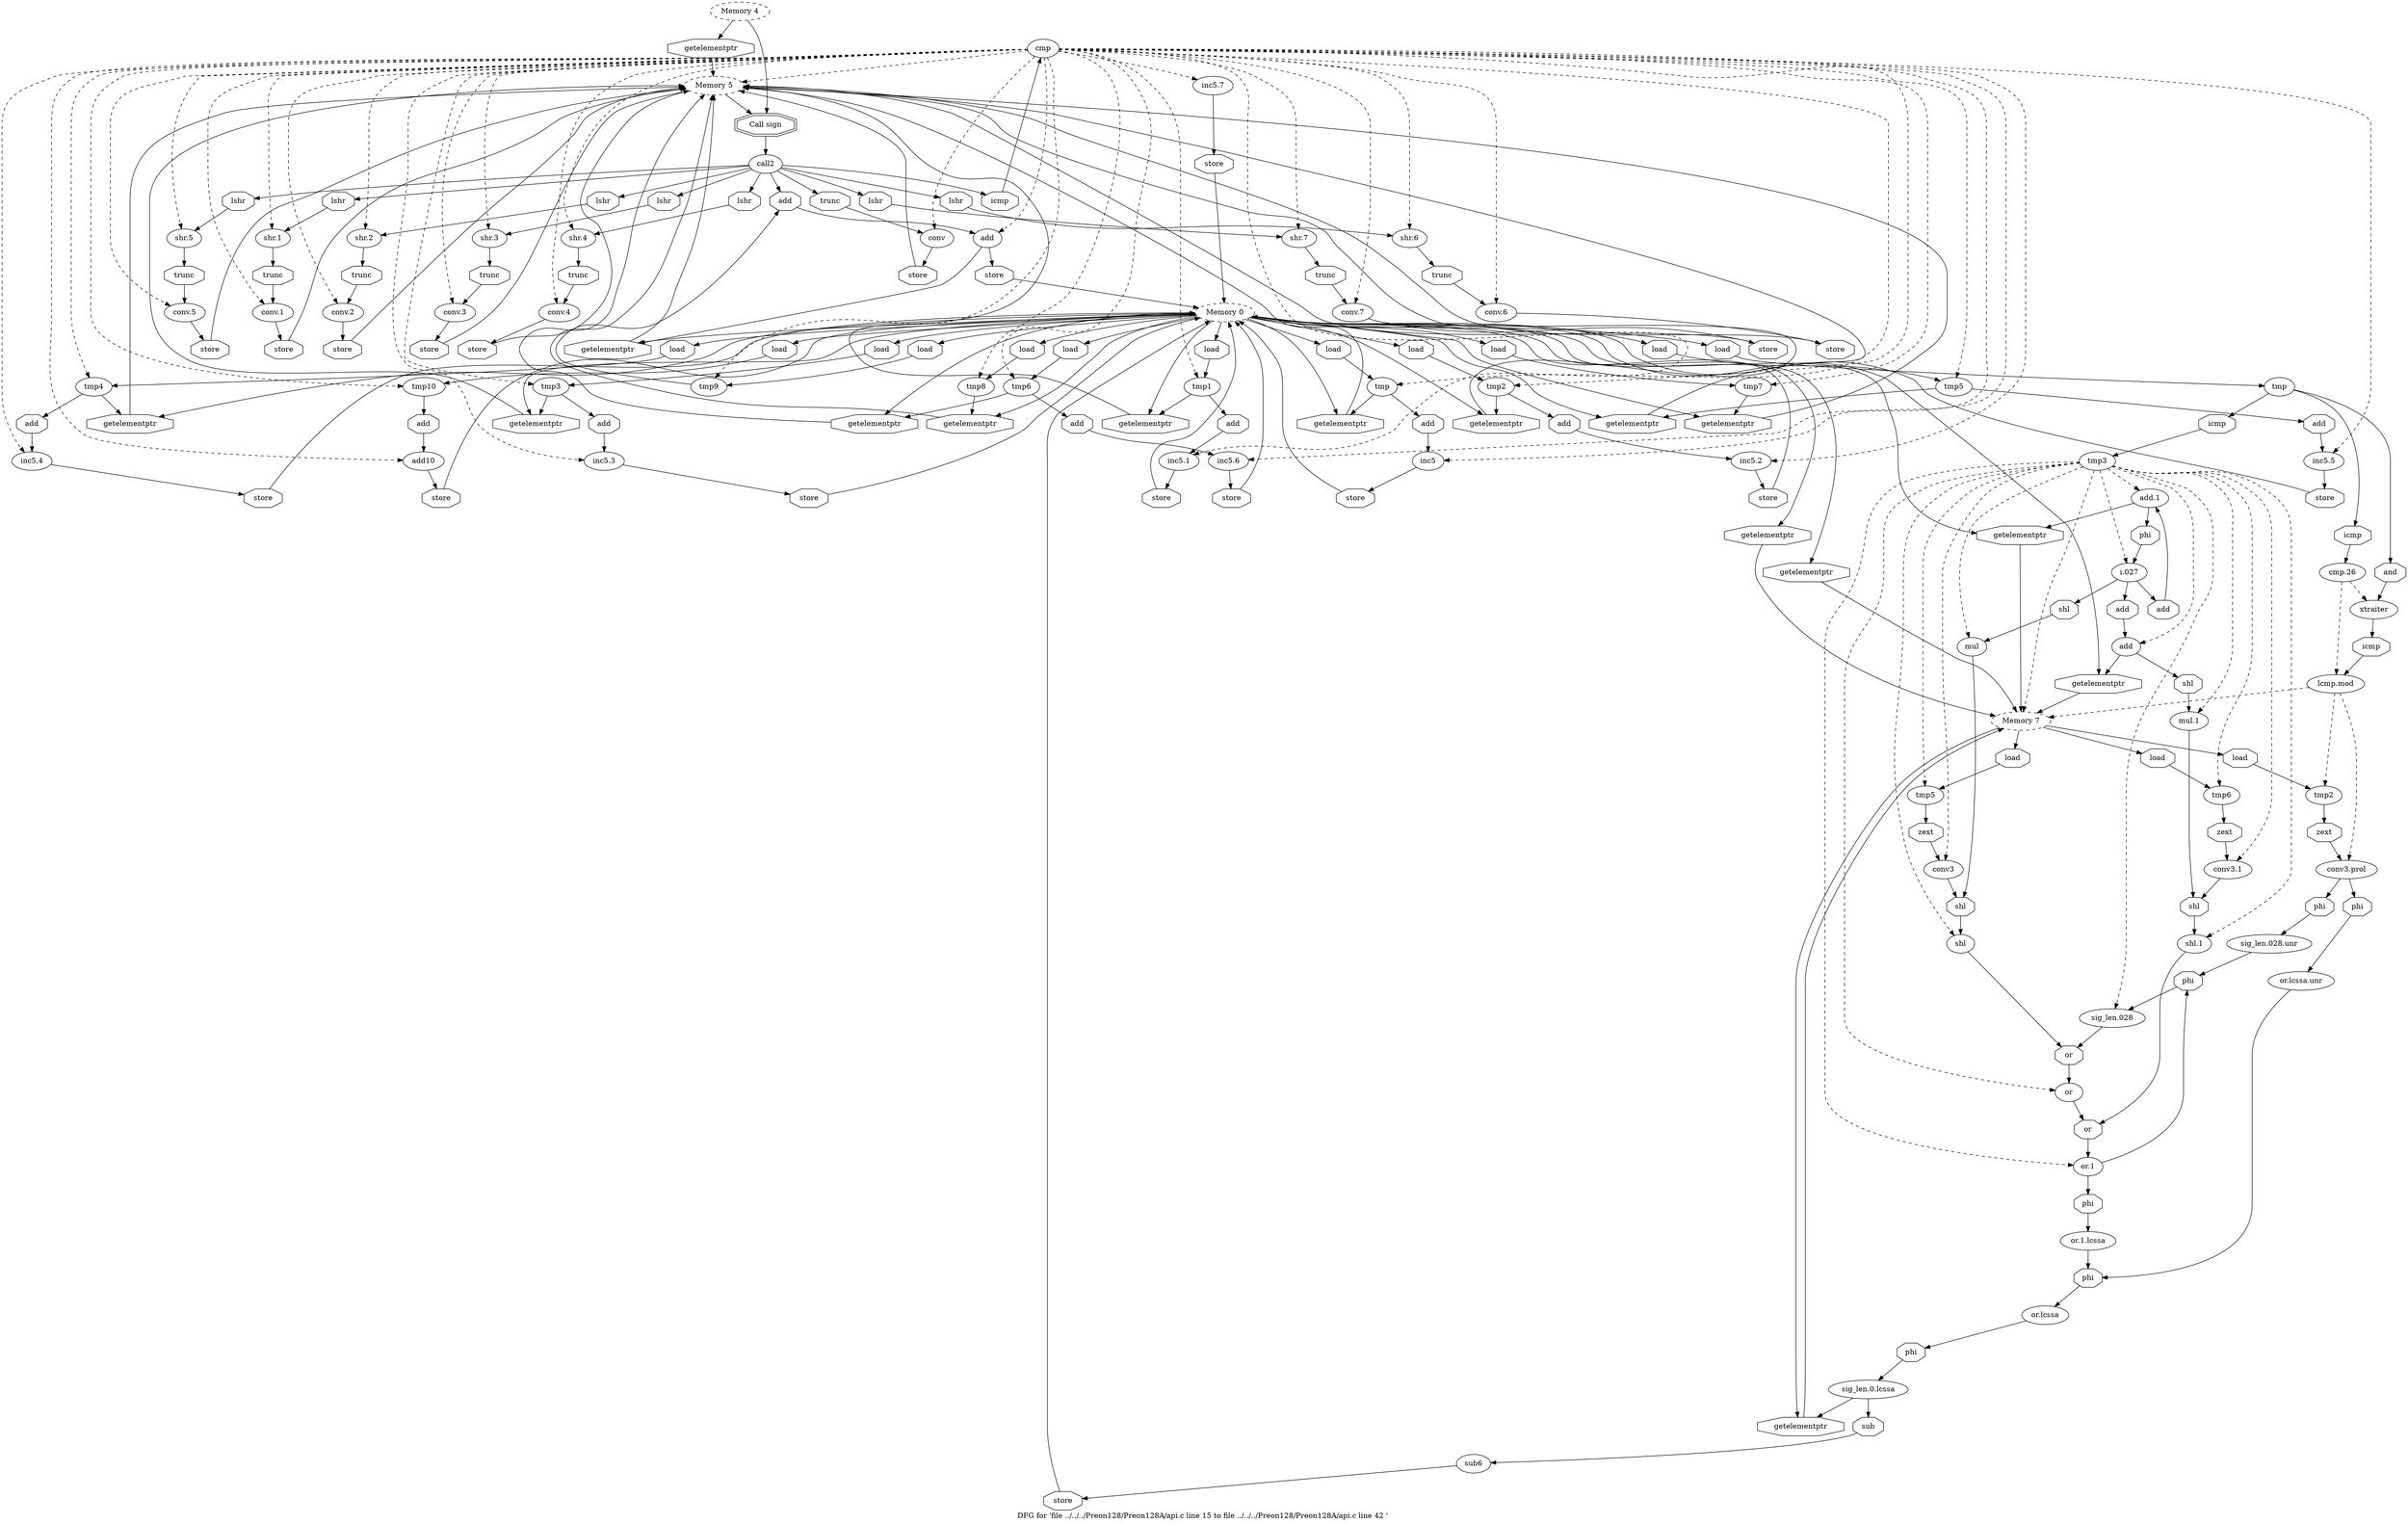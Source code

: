 digraph "DFG for 'file ../../../Preon128/Preon128A/api.c line 15 to file ../../../Preon128/Preon128A/api.c line 42 '  "{
label="DFG for 'file ../../../Preon128/Preon128A/api.c line 15 to file ../../../Preon128/Preon128A/api.c line 42 ' ";
node_1666[shape=ellipse,style=solid,label="cmp"]
node_1661[shape=ellipse,style=dashed,label="Memory 5"]
"node_1666"->"node_1661" [style=dashed]
node_1706[shape=ellipse,style=solid,label="inc5.3"]
"node_1666"->"node_1706" [style=dashed]
node_1765[shape=ellipse,style=solid,label="add10"]
"node_1666"->"node_1765" [style=dashed]
node_1757[shape=ellipse,style=solid,label="tmp9"]
"node_1666"->"node_1757" [style=dashed]
node_1690[shape=ellipse,style=solid,label="conv.2"]
"node_1666"->"node_1690" [style=dashed]
node_1694[shape=ellipse,style=solid,label="inc5.2"]
"node_1666"->"node_1694" [style=dashed]
node_1759[shape=ellipse,style=solid,label="add"]
"node_1666"->"node_1759" [style=dashed]
node_1750[shape=ellipse,style=solid,label="inc5.7"]
"node_1666"->"node_1750" [style=dashed]
node_1677[shape=ellipse,style=solid,label="shr.1"]
"node_1666"->"node_1677" [style=dashed]
node_1699[shape=ellipse,style=solid,label="shr.3"]
"node_1666"->"node_1699" [style=dashed]
node_1722[shape=ellipse,style=solid,label="shr.5"]
"node_1666"->"node_1722" [style=dashed]
node_1688[shape=ellipse,style=solid,label="shr.2"]
"node_1666"->"node_1688" [style=dashed]
node_1724[shape=ellipse,style=solid,label="conv.5"]
"node_1666"->"node_1724" [style=dashed]
node_1726[shape=ellipse,style=solid,label="tmp5"]
"node_1666"->"node_1726" [style=dashed]
node_1728[shape=ellipse,style=solid,label="inc5.5"]
"node_1666"->"node_1728" [style=dashed]
node_1717[shape=ellipse,style=solid,label="inc5.4"]
"node_1666"->"node_1717" [style=dashed]
node_1715[shape=ellipse,style=solid,label="tmp4"]
"node_1666"->"node_1715" [style=dashed]
node_1744[shape=ellipse,style=solid,label="shr.7"]
"node_1666"->"node_1744" [style=dashed]
node_1746[shape=ellipse,style=solid,label="conv.7"]
"node_1666"->"node_1746" [style=dashed]
node_1735[shape=ellipse,style=solid,label="conv.6"]
"node_1666"->"node_1735" [style=dashed]
node_1701[shape=ellipse,style=solid,label="conv.3"]
"node_1666"->"node_1701" [style=dashed]
node_1681[shape=ellipse,style=solid,label="tmp1"]
"node_1666"->"node_1681" [style=dashed]
node_1683[shape=ellipse,style=solid,label="inc5.1"]
"node_1666"->"node_1683" [style=dashed]
node_1739[shape=ellipse,style=solid,label="inc5.6"]
"node_1666"->"node_1739" [style=dashed]
node_1748[shape=ellipse,style=solid,label="tmp7"]
"node_1666"->"node_1748" [style=dashed]
node_1672[shape=ellipse,style=solid,label="inc5"]
"node_1666"->"node_1672" [style=dashed]
node_1737[shape=ellipse,style=solid,label="tmp6"]
"node_1666"->"node_1737" [style=dashed]
node_1711[shape=ellipse,style=solid,label="shr.4"]
"node_1666"->"node_1711" [style=dashed]
node_1713[shape=ellipse,style=solid,label="conv.4"]
"node_1666"->"node_1713" [style=dashed]
node_1763[shape=ellipse,style=solid,label="tmp10"]
"node_1666"->"node_1763" [style=dashed]
node_1679[shape=ellipse,style=solid,label="conv.1"]
"node_1666"->"node_1679" [style=dashed]
node_1670[shape=ellipse,style=solid,label="tmp"]
"node_1666"->"node_1670" [style=dashed]
node_1704[shape=ellipse,style=solid,label="tmp3"]
"node_1666"->"node_1704" [style=dashed]
node_1754[shape=ellipse,style=solid,label="tmp8"]
"node_1666"->"node_1754" [style=dashed]
node_1733[shape=ellipse,style=solid,label="shr.6"]
"node_1666"->"node_1733" [style=dashed]
node_1692[shape=ellipse,style=solid,label="tmp2"]
"node_1666"->"node_1692" [style=dashed]
node_1668[shape=ellipse,style=solid,label="conv"]
"node_1666"->"node_1668" [style=dashed]
node_1665[shape=doubleoctagon,style=solid,label="Call sign"]
node_1664[shape=ellipse,style=solid,label="call2"]
"node_1665"->"node_1664"
node_1689[shape=octagon,style=solid,label="lshr"]
"node_1664"->"node_1689"
node_1678[shape=octagon,style=solid,label="lshr"]
"node_1664"->"node_1678"
node_1723[shape=octagon,style=solid,label="lshr"]
"node_1664"->"node_1723"
node_1760[shape=octagon,style=solid,label="add"]
"node_1664"->"node_1760"
node_1700[shape=octagon,style=solid,label="lshr"]
"node_1664"->"node_1700"
node_1712[shape=octagon,style=solid,label="lshr"]
"node_1664"->"node_1712"
node_1745[shape=octagon,style=solid,label="lshr"]
"node_1664"->"node_1745"
node_1734[shape=octagon,style=solid,label="lshr"]
"node_1664"->"node_1734"
node_1667[shape=octagon,style=solid,label="icmp"]
"node_1664"->"node_1667"
node_1669[shape=octagon,style=solid,label="trunc"]
"node_1664"->"node_1669"
node_1663[shape=ellipse,style=dashed,label="Memory 4"]
"node_1663"->"node_1665"
node_1662[shape=octagon,style=solid,label="getelementptr"]
"node_1663"->"node_1662"
"node_1662"->"node_1661"
"node_1661"->"node_1665"
node_1660[shape=ellipse,style=dashed,label="Memory 0"]
node_1764[shape=octagon,style=solid,label="load"]
"node_1660"->"node_1764"
node_1756[shape=octagon,style=solid,label="getelementptr"]
"node_1660"->"node_1756"
node_1758[shape=octagon,style=solid,label="load"]
"node_1660"->"node_1758"
node_1823[shape=octagon,style=solid,label="getelementptr"]
"node_1660"->"node_1823"
node_1720[shape=octagon,style=solid,label="getelementptr"]
"node_1660"->"node_1720"
node_1682[shape=octagon,style=solid,label="load"]
"node_1660"->"node_1682"
node_1697[shape=octagon,style=solid,label="getelementptr"]
"node_1660"->"node_1697"
node_1727[shape=octagon,style=solid,label="load"]
"node_1660"->"node_1727"
node_1752[shape=octagon,style=solid,label="getelementptr"]
"node_1660"->"node_1752"
node_1742[shape=octagon,style=solid,label="getelementptr"]
"node_1660"->"node_1742"
node_1797[shape=octagon,style=solid,label="getelementptr"]
"node_1660"->"node_1797"
node_1709[shape=octagon,style=solid,label="getelementptr"]
"node_1660"->"node_1709"
node_1716[shape=octagon,style=solid,label="load"]
"node_1660"->"node_1716"
node_1705[shape=octagon,style=solid,label="load"]
"node_1660"->"node_1705"
node_1675[shape=octagon,style=solid,label="getelementptr"]
"node_1660"->"node_1675"
node_1693[shape=octagon,style=solid,label="load"]
"node_1660"->"node_1693"
node_1776[shape=octagon,style=solid,label="getelementptr"]
"node_1660"->"node_1776"
node_1738[shape=octagon,style=solid,label="load"]
"node_1660"->"node_1738"
node_1749[shape=octagon,style=solid,label="load"]
"node_1660"->"node_1749"
node_1731[shape=octagon,style=solid,label="getelementptr"]
"node_1660"->"node_1731"
node_1814[shape=octagon,style=solid,label="getelementptr"]
"node_1660"->"node_1814"
node_1671[shape=octagon,style=solid,label="load"]
"node_1660"->"node_1671"
node_1762[shape=octagon,style=solid,label="getelementptr"]
"node_1660"->"node_1762"
node_1768[shape=octagon,style=solid,label="load"]
"node_1660"->"node_1768"
node_1686[shape=octagon,style=solid,label="getelementptr"]
"node_1660"->"node_1686"
node_1755[shape=octagon,style=solid,label="load"]
"node_1660"->"node_1755"
node_1740[shape=octagon,style=solid,label="add"]
"node_1740"->"node_1739"
node_1741[shape=octagon,style=solid,label="store"]
"node_1741"->"node_1660"
node_1708[shape=octagon,style=solid,label="store"]
"node_1706"->"node_1708"
"node_1689"->"node_1688"
"node_1678"->"node_1677"
"node_1764"->"node_1763"
node_1703[shape=octagon,style=solid,label="store"]
"node_1765"->"node_1703"
"node_1756"->"node_1661"
"node_1757"->"node_1760"
node_1778[shape=octagon,style=solid,label="load"]
node_1777[shape=ellipse,style=solid,label="tmp2"]
"node_1778"->"node_1777"
node_1779[shape=ellipse,style=solid,label="conv3.prol"]
node_1782[shape=octagon,style=solid,label="phi"]
"node_1779"->"node_1782"
node_1784[shape=octagon,style=solid,label="phi"]
"node_1779"->"node_1784"
node_1780[shape=octagon,style=solid,label="zext"]
"node_1780"->"node_1779"
node_1687[shape=octagon,style=solid,label="store"]
"node_1687"->"node_1661"
node_1770[shape=octagon,style=solid,label="icmp"]
node_1769[shape=ellipse,style=solid,label="cmp.26"]
"node_1770"->"node_1769"
node_1771[shape=ellipse,style=solid,label="xtraiter"]
node_1774[shape=octagon,style=solid,label="icmp"]
"node_1771"->"node_1774"
node_1825[shape=octagon,style=solid,label="sub"]
node_1824[shape=ellipse,style=solid,label="sub6"]
"node_1825"->"node_1824"
node_1826[shape=octagon,style=solid,label="store"]
"node_1826"->"node_1660"
node_1827[shape=octagon,style=solid,label="getelementptr"]
node_1775[shape=ellipse,style=dashed,label="Memory 7"]
"node_1827"->"node_1775"
node_1691[shape=octagon,style=solid,label="trunc"]
"node_1691"->"node_1690"
"node_1708"->"node_1660"
node_1799[shape=octagon,style=solid,label="add"]
node_1798[shape=ellipse,style=solid,label="add.1"]
"node_1799"->"node_1798"
node_1800[shape=ellipse,style=solid,label="i.027"]
"node_1800"->"node_1799"
node_1805[shape=octagon,style=solid,label="add"]
"node_1800"->"node_1805"
node_1816[shape=octagon,style=solid,label="shl"]
"node_1800"->"node_1816"
node_1801[shape=octagon,style=solid,label="phi"]
"node_1801"->"node_1800"
node_1698[shape=octagon,style=solid,label="store"]
"node_1690"->"node_1698"
node_1696[shape=octagon,style=solid,label="store"]
"node_1694"->"node_1696"
"node_1758"->"node_1757"
node_1761[shape=octagon,style=solid,label="store"]
"node_1759"->"node_1761"
"node_1759"->"node_1762"
node_1821[shape=ellipse,style=solid,label="sig_len.0.lcssa"]
"node_1821"->"node_1825"
"node_1821"->"node_1827"
node_1822[shape=octagon,style=solid,label="phi"]
"node_1822"->"node_1821"
"node_1823"->"node_1775"
"node_1824"->"node_1826"
node_1718[shape=octagon,style=solid,label="add"]
"node_1718"->"node_1717"
node_1719[shape=octagon,style=solid,label="store"]
"node_1719"->"node_1660"
node_1773[shape=ellipse,style=solid,label="lcmp.mod"]
"node_1774"->"node_1773"
"node_1775"->"node_1778"
"node_1775"->"node_1827"
node_1796[shape=octagon,style=solid,label="load"]
"node_1775"->"node_1796"
node_1813[shape=octagon,style=solid,label="load"]
"node_1775"->"node_1813"
node_1781[shape=ellipse,style=solid,label="or.lcssa.unr"]
node_1820[shape=octagon,style=solid,label="phi"]
"node_1781"->"node_1820"
"node_1782"->"node_1781"
node_1783[shape=ellipse,style=solid,label="sig_len.028.unr"]
node_1818[shape=octagon,style=solid,label="phi"]
"node_1783"->"node_1818"
node_1751[shape=octagon,style=solid,label="store"]
"node_1750"->"node_1751"
"node_1751"->"node_1660"
node_1685[shape=octagon,style=solid,label="store"]
"node_1685"->"node_1660"
node_1793[shape=ellipse,style=solid,label="conv3.1"]
node_1792[shape=octagon,style=solid,label="shl"]
"node_1793"->"node_1792"
node_1794[shape=octagon,style=solid,label="zext"]
"node_1794"->"node_1793"
node_1795[shape=ellipse,style=solid,label="tmp6"]
"node_1795"->"node_1794"
node_1766[shape=octagon,style=solid,label="add"]
"node_1766"->"node_1765"
node_1767[shape=ellipse,style=solid,label="tmp"]
"node_1767"->"node_1770"
node_1786[shape=octagon,style=solid,label="icmp"]
"node_1767"->"node_1786"
node_1772[shape=octagon,style=solid,label="and"]
"node_1767"->"node_1772"
node_1680[shape=octagon,style=solid,label="trunc"]
"node_1677"->"node_1680"
"node_1720"->"node_1661"
node_1721[shape=octagon,style=solid,label="store"]
"node_1721"->"node_1661"
node_1702[shape=octagon,style=solid,label="trunc"]
"node_1699"->"node_1702"
node_1725[shape=octagon,style=solid,label="trunc"]
"node_1722"->"node_1725"
"node_1723"->"node_1722"
"node_1760"->"node_1759"
"node_1761"->"node_1660"
"node_1688"->"node_1691"
node_1732[shape=octagon,style=solid,label="store"]
"node_1724"->"node_1732"
"node_1725"->"node_1724"
"node_1682"->"node_1681"
"node_1697"->"node_1661"
node_1729[shape=octagon,style=solid,label="add"]
"node_1726"->"node_1729"
"node_1726"->"node_1731"
"node_1727"->"node_1726"
"node_1752"->"node_1661"
node_1753[shape=octagon,style=solid,label="store"]
"node_1753"->"node_1661"
"node_1696"->"node_1660"
"node_1700"->"node_1699"
"node_1742"->"node_1661"
node_1743[shape=octagon,style=solid,label="store"]
"node_1743"->"node_1661"
node_1730[shape=octagon,style=solid,label="store"]
"node_1728"->"node_1730"
"node_1729"->"node_1728"
"node_1796"->"node_1795"
"node_1797"->"node_1775"
"node_1798"->"node_1801"
"node_1798"->"node_1797"
"node_1680"->"node_1679"
"node_1784"->"node_1783"
node_1785[shape=ellipse,style=solid,label="tmp3"]
"node_1785"->"node_1800" [style=dashed]
"node_1785"->"node_1775" [style=dashed]
"node_1785"->"node_1793" [style=dashed]
"node_1785"->"node_1795" [style=dashed]
"node_1785"->"node_1798" [style=dashed]
node_1806[shape=ellipse,style=solid,label="or"]
"node_1785"->"node_1806" [style=dashed]
node_1808[shape=ellipse,style=solid,label="shl"]
"node_1785"->"node_1808" [style=dashed]
node_1810[shape=ellipse,style=solid,label="conv3"]
"node_1785"->"node_1810" [style=dashed]
node_1789[shape=ellipse,style=solid,label="or.1"]
"node_1785"->"node_1789" [style=dashed]
node_1791[shape=ellipse,style=solid,label="shl.1"]
"node_1785"->"node_1791" [style=dashed]
node_1802[shape=ellipse,style=solid,label="mul.1"]
"node_1785"->"node_1802" [style=dashed]
node_1804[shape=ellipse,style=solid,label="add"]
"node_1785"->"node_1804" [style=dashed]
node_1815[shape=ellipse,style=solid,label="mul"]
"node_1785"->"node_1815" [style=dashed]
node_1817[shape=ellipse,style=solid,label="sig_len.028"]
"node_1785"->"node_1817" [style=dashed]
node_1812[shape=ellipse,style=solid,label="tmp5"]
"node_1785"->"node_1812" [style=dashed]
"node_1786"->"node_1785"
node_1707[shape=octagon,style=solid,label="add"]
"node_1707"->"node_1706"
"node_1709"->"node_1661"
"node_1716"->"node_1715"
"node_1717"->"node_1719"
"node_1805"->"node_1804"
node_1790[shape=octagon,style=solid,label="or"]
"node_1806"->"node_1790"
node_1807[shape=octagon,style=solid,label="or"]
"node_1807"->"node_1806"
"node_1705"->"node_1704"
"node_1808"->"node_1807"
node_1809[shape=octagon,style=solid,label="shl"]
"node_1809"->"node_1808"
"node_1810"->"node_1809"
node_1714[shape=octagon,style=solid,label="trunc"]
"node_1714"->"node_1713"
"node_1715"->"node_1718"
"node_1715"->"node_1720"
"node_1675"->"node_1661"
"node_1712"->"node_1711"
node_1747[shape=octagon,style=solid,label="trunc"]
"node_1744"->"node_1747"
"node_1745"->"node_1744"
"node_1746"->"node_1753"
"node_1747"->"node_1746"
"node_1693"->"node_1692"
"node_1776"->"node_1775"
"node_1777"->"node_1780"
node_1787[shape=ellipse,style=solid,label="or.1.lcssa"]
"node_1787"->"node_1820"
node_1788[shape=octagon,style=solid,label="phi"]
"node_1788"->"node_1787"
"node_1789"->"node_1788"
"node_1789"->"node_1818"
"node_1703"->"node_1660"
"node_1734"->"node_1733"
"node_1735"->"node_1743"
"node_1790"->"node_1789"
"node_1791"->"node_1790"
"node_1792"->"node_1791"
node_1710[shape=octagon,style=solid,label="store"]
"node_1710"->"node_1661"
"node_1701"->"node_1710"
node_1684[shape=octagon,style=solid,label="add"]
"node_1681"->"node_1684"
"node_1681"->"node_1686"
"node_1667"->"node_1666"
"node_1802"->"node_1792"
node_1803[shape=octagon,style=solid,label="shl"]
"node_1803"->"node_1802"
"node_1804"->"node_1803"
"node_1804"->"node_1814"
node_1674[shape=octagon,style=solid,label="store"]
"node_1674"->"node_1660"
"node_1683"->"node_1685"
"node_1738"->"node_1737"
"node_1739"->"node_1741"
node_1695[shape=octagon,style=solid,label="add"]
"node_1695"->"node_1694"
node_1673[shape=octagon,style=solid,label="add"]
"node_1673"->"node_1672"
"node_1748"->"node_1752"
"node_1749"->"node_1748"
"node_1672"->"node_1674"
node_1736[shape=octagon,style=solid,label="trunc"]
"node_1736"->"node_1735"
"node_1737"->"node_1740"
"node_1737"->"node_1742"
"node_1711"->"node_1714"
"node_1698"->"node_1661"
"node_1713"->"node_1721"
"node_1730"->"node_1660"
"node_1731"->"node_1661"
"node_1684"->"node_1683"
"node_1814"->"node_1775"
"node_1815"->"node_1809"
"node_1816"->"node_1815"
"node_1671"->"node_1670"
"node_1772"->"node_1771"
"node_1773"->"node_1779" [style=dashed]
"node_1773"->"node_1775" [style=dashed]
"node_1773"->"node_1777" [style=dashed]
node_1676[shape=octagon,style=solid,label="store"]
"node_1676"->"node_1661"
"node_1762"->"node_1661"
"node_1763"->"node_1766"
"node_1768"->"node_1767"
"node_1769"->"node_1771" [style=dashed]
"node_1769"->"node_1773" [style=dashed]
"node_1686"->"node_1661"
"node_1679"->"node_1687"
"node_1670"->"node_1675"
"node_1670"->"node_1673"
"node_1704"->"node_1707"
"node_1704"->"node_1709"
"node_1669"->"node_1668"
"node_1754"->"node_1756"
"node_1755"->"node_1754"
"node_1732"->"node_1661"
"node_1733"->"node_1736"
"node_1692"->"node_1697"
"node_1692"->"node_1695"
"node_1668"->"node_1676"
"node_1702"->"node_1701"
"node_1817"->"node_1807"
"node_1818"->"node_1817"
node_1819[shape=ellipse,style=solid,label="or.lcssa"]
"node_1819"->"node_1822"
"node_1820"->"node_1819"
node_1811[shape=octagon,style=solid,label="zext"]
"node_1811"->"node_1810"
"node_1812"->"node_1811"
"node_1813"->"node_1812"
}

